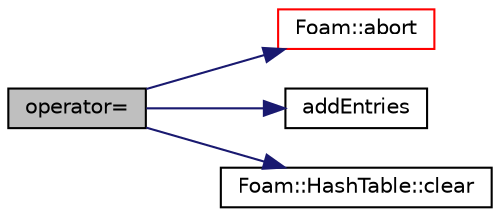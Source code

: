 digraph "operator="
{
  bgcolor="transparent";
  edge [fontname="Helvetica",fontsize="10",labelfontname="Helvetica",labelfontsize="10"];
  node [fontname="Helvetica",fontsize="10",shape=record];
  rankdir="LR";
  Node1 [label="operator=",height=0.2,width=0.4,color="black", fillcolor="grey75", style="filled", fontcolor="black"];
  Node1 -> Node2 [color="midnightblue",fontsize="10",style="solid",fontname="Helvetica"];
  Node2 [label="Foam::abort",height=0.2,width=0.4,color="red",URL="$a10733.html#a447107a607d03e417307c203fa5fb44b"];
  Node1 -> Node3 [color="midnightblue",fontsize="10",style="solid",fontname="Helvetica"];
  Node3 [label="addEntries",height=0.2,width=0.4,color="black",URL="$a00524.html#a1a1729c4a7637b541511eb527fb9f3fa"];
  Node1 -> Node4 [color="midnightblue",fontsize="10",style="solid",fontname="Helvetica"];
  Node4 [label="Foam::HashTable::clear",height=0.2,width=0.4,color="black",URL="$a00984.html#ac8bb3912a3ce86b15842e79d0b421204",tooltip="Clear all entries from table. "];
}
